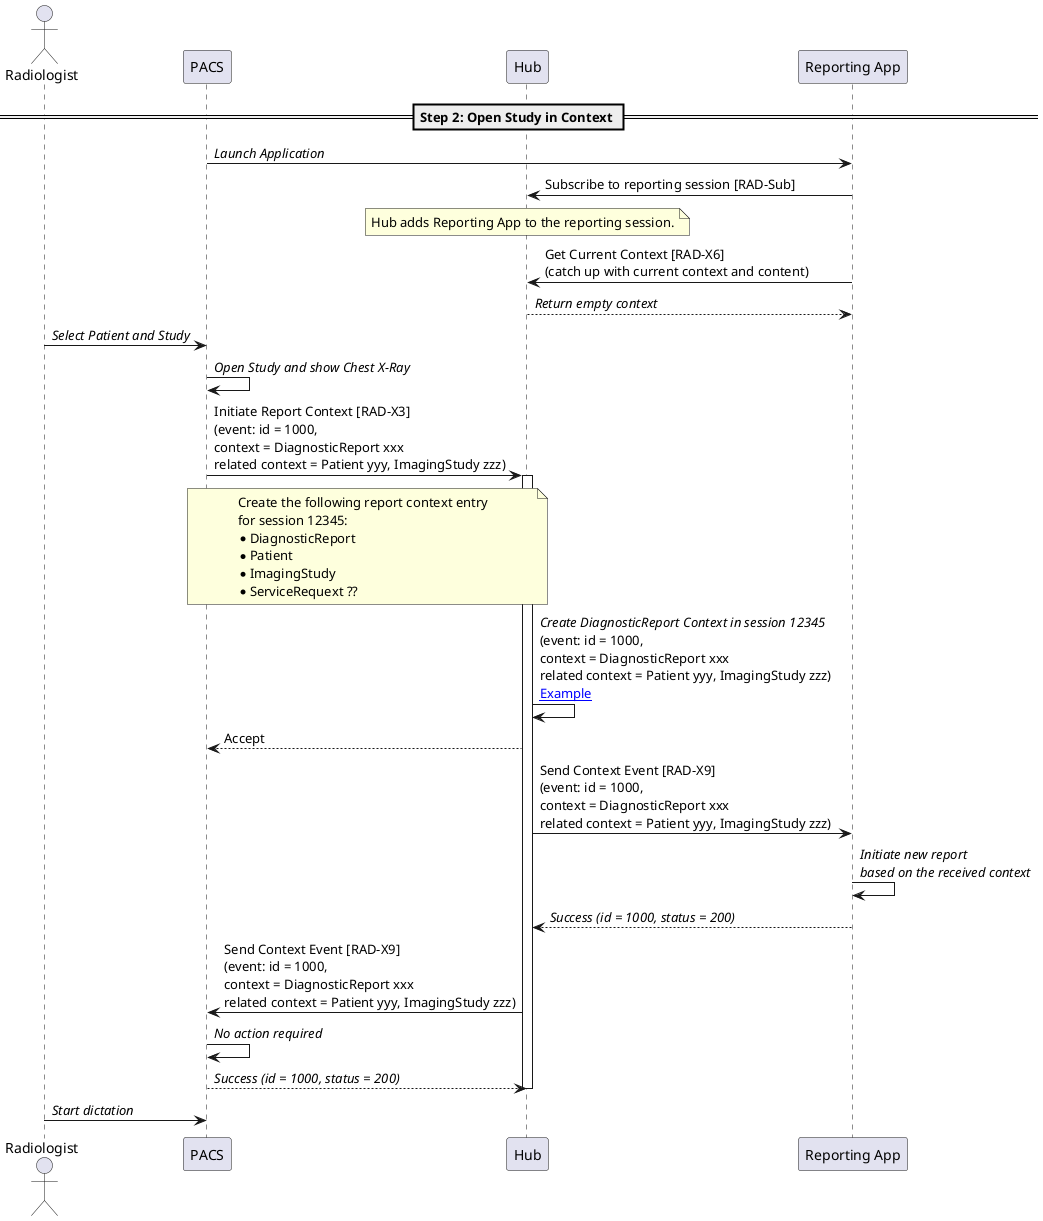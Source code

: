 @startuml

actor Radiologist as User
participant "PACS" as PACS
participant "Hub" as Hub
participant "Reporting App" as Report

== Step 2: Open Study in Context ==

PACS->Report: //Launch Application//

Report->Hub: Subscribe to reporting session [RAD-Sub]
note over Hub
Hub adds Reporting App to the reporting session.
end note

Report->Hub: Get Current Context [RAD-X6]\n(catch up with current context and content)
Hub-->Report: //Return empty context//

User->PACS: //Select Patient and Study//
PACS->PACS: //Open Study and show Chest X-Ray//

PACS->Hub: Initiate Report Context [RAD-X3]\n(event: id = 1000,\ncontext = DiagnosticReport xxx\nrelated context = Patient yyy, ImagingStudy zzz)
activate Hub
note over PACS, Hub
Create the following report context entry
for session 12345:
* DiagnosticReport
* Patient
* ImagingStudy
* ServiceRequext ??
end note

Hub->Hub: //Create DiagnosticReport Context in session 12345//\n(event: id = 1000,\ncontext = DiagnosticReport xxx\nrelated context = Patient yyy, ImagingStudy zzz)\n[[open_study_for_reporting.html#available-context-and-content-in-hub Example]]
Hub-->PACS: Accept

Hub->Report: Send Context Event [RAD-X9]\n(event: id = 1000,\ncontext = DiagnosticReport xxx\nrelated context = Patient yyy, ImagingStudy zzz)
Report->Report: //Initiate new report//\n//based on the received context//
Report-->Hub: //Success (id = 1000, status = 200)//

Hub->PACS: Send Context Event [RAD-X9]\n(event: id = 1000,\ncontext = DiagnosticReport xxx\nrelated context = Patient yyy, ImagingStudy zzz)
PACS->PACS: //No action required//
PACS-->Hub: //Success (id = 1000, status = 200)//
deactivate Hub

User->PACS: //Start dictation//

@enduml